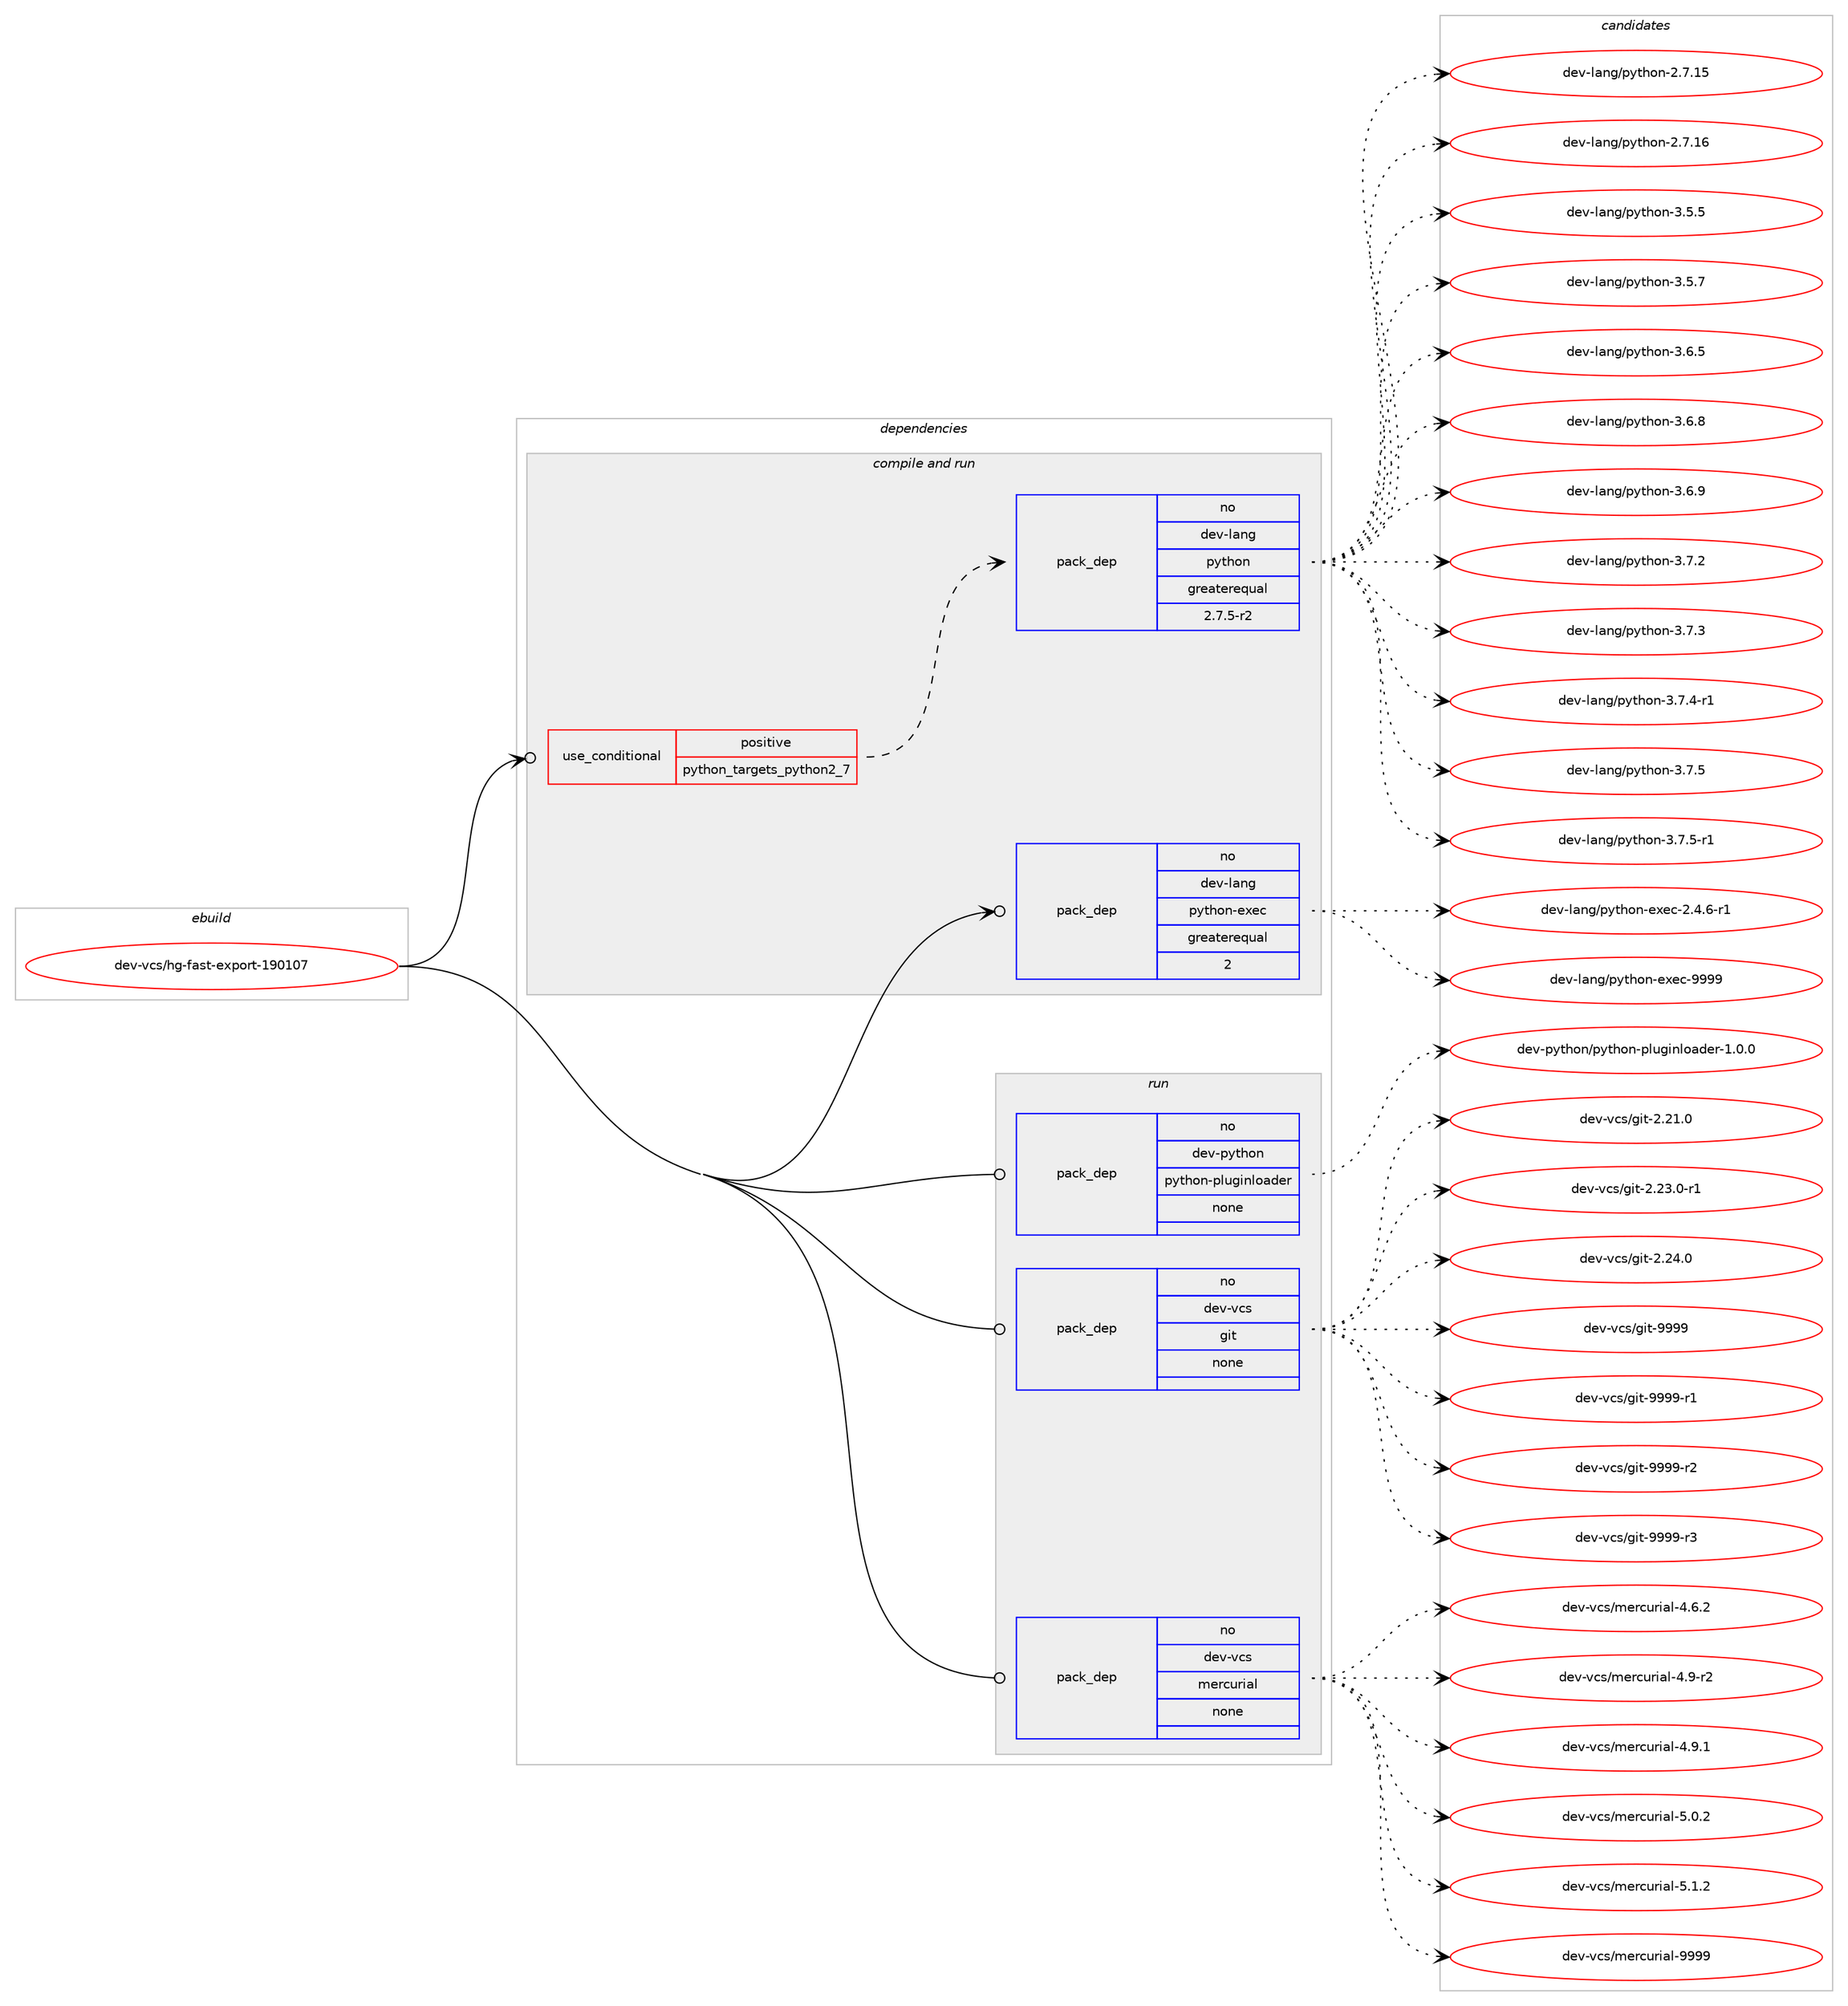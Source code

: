 digraph prolog {

# *************
# Graph options
# *************

newrank=true;
concentrate=true;
compound=true;
graph [rankdir=LR,fontname=Helvetica,fontsize=10,ranksep=1.5];#, ranksep=2.5, nodesep=0.2];
edge  [arrowhead=vee];
node  [fontname=Helvetica,fontsize=10];

# **********
# The ebuild
# **********

subgraph cluster_leftcol {
color=gray;
rank=same;
label=<<i>ebuild</i>>;
id [label="dev-vcs/hg-fast-export-190107", color=red, width=4, href="../dev-vcs/hg-fast-export-190107.svg"];
}

# ****************
# The dependencies
# ****************

subgraph cluster_midcol {
color=gray;
label=<<i>dependencies</i>>;
subgraph cluster_compile {
fillcolor="#eeeeee";
style=filled;
label=<<i>compile</i>>;
}
subgraph cluster_compileandrun {
fillcolor="#eeeeee";
style=filled;
label=<<i>compile and run</i>>;
subgraph cond183914 {
dependency734839 [label=<<TABLE BORDER="0" CELLBORDER="1" CELLSPACING="0" CELLPADDING="4"><TR><TD ROWSPAN="3" CELLPADDING="10">use_conditional</TD></TR><TR><TD>positive</TD></TR><TR><TD>python_targets_python2_7</TD></TR></TABLE>>, shape=none, color=red];
subgraph pack538695 {
dependency734840 [label=<<TABLE BORDER="0" CELLBORDER="1" CELLSPACING="0" CELLPADDING="4" WIDTH="220"><TR><TD ROWSPAN="6" CELLPADDING="30">pack_dep</TD></TR><TR><TD WIDTH="110">no</TD></TR><TR><TD>dev-lang</TD></TR><TR><TD>python</TD></TR><TR><TD>greaterequal</TD></TR><TR><TD>2.7.5-r2</TD></TR></TABLE>>, shape=none, color=blue];
}
dependency734839:e -> dependency734840:w [weight=20,style="dashed",arrowhead="vee"];
}
id:e -> dependency734839:w [weight=20,style="solid",arrowhead="odotvee"];
subgraph pack538696 {
dependency734841 [label=<<TABLE BORDER="0" CELLBORDER="1" CELLSPACING="0" CELLPADDING="4" WIDTH="220"><TR><TD ROWSPAN="6" CELLPADDING="30">pack_dep</TD></TR><TR><TD WIDTH="110">no</TD></TR><TR><TD>dev-lang</TD></TR><TR><TD>python-exec</TD></TR><TR><TD>greaterequal</TD></TR><TR><TD>2</TD></TR></TABLE>>, shape=none, color=blue];
}
id:e -> dependency734841:w [weight=20,style="solid",arrowhead="odotvee"];
}
subgraph cluster_run {
fillcolor="#eeeeee";
style=filled;
label=<<i>run</i>>;
subgraph pack538697 {
dependency734842 [label=<<TABLE BORDER="0" CELLBORDER="1" CELLSPACING="0" CELLPADDING="4" WIDTH="220"><TR><TD ROWSPAN="6" CELLPADDING="30">pack_dep</TD></TR><TR><TD WIDTH="110">no</TD></TR><TR><TD>dev-python</TD></TR><TR><TD>python-pluginloader</TD></TR><TR><TD>none</TD></TR><TR><TD></TD></TR></TABLE>>, shape=none, color=blue];
}
id:e -> dependency734842:w [weight=20,style="solid",arrowhead="odot"];
subgraph pack538698 {
dependency734843 [label=<<TABLE BORDER="0" CELLBORDER="1" CELLSPACING="0" CELLPADDING="4" WIDTH="220"><TR><TD ROWSPAN="6" CELLPADDING="30">pack_dep</TD></TR><TR><TD WIDTH="110">no</TD></TR><TR><TD>dev-vcs</TD></TR><TR><TD>git</TD></TR><TR><TD>none</TD></TR><TR><TD></TD></TR></TABLE>>, shape=none, color=blue];
}
id:e -> dependency734843:w [weight=20,style="solid",arrowhead="odot"];
subgraph pack538699 {
dependency734844 [label=<<TABLE BORDER="0" CELLBORDER="1" CELLSPACING="0" CELLPADDING="4" WIDTH="220"><TR><TD ROWSPAN="6" CELLPADDING="30">pack_dep</TD></TR><TR><TD WIDTH="110">no</TD></TR><TR><TD>dev-vcs</TD></TR><TR><TD>mercurial</TD></TR><TR><TD>none</TD></TR><TR><TD></TD></TR></TABLE>>, shape=none, color=blue];
}
id:e -> dependency734844:w [weight=20,style="solid",arrowhead="odot"];
}
}

# **************
# The candidates
# **************

subgraph cluster_choices {
rank=same;
color=gray;
label=<<i>candidates</i>>;

subgraph choice538695 {
color=black;
nodesep=1;
choice10010111845108971101034711212111610411111045504655464953 [label="dev-lang/python-2.7.15", color=red, width=4,href="../dev-lang/python-2.7.15.svg"];
choice10010111845108971101034711212111610411111045504655464954 [label="dev-lang/python-2.7.16", color=red, width=4,href="../dev-lang/python-2.7.16.svg"];
choice100101118451089711010347112121116104111110455146534653 [label="dev-lang/python-3.5.5", color=red, width=4,href="../dev-lang/python-3.5.5.svg"];
choice100101118451089711010347112121116104111110455146534655 [label="dev-lang/python-3.5.7", color=red, width=4,href="../dev-lang/python-3.5.7.svg"];
choice100101118451089711010347112121116104111110455146544653 [label="dev-lang/python-3.6.5", color=red, width=4,href="../dev-lang/python-3.6.5.svg"];
choice100101118451089711010347112121116104111110455146544656 [label="dev-lang/python-3.6.8", color=red, width=4,href="../dev-lang/python-3.6.8.svg"];
choice100101118451089711010347112121116104111110455146544657 [label="dev-lang/python-3.6.9", color=red, width=4,href="../dev-lang/python-3.6.9.svg"];
choice100101118451089711010347112121116104111110455146554650 [label="dev-lang/python-3.7.2", color=red, width=4,href="../dev-lang/python-3.7.2.svg"];
choice100101118451089711010347112121116104111110455146554651 [label="dev-lang/python-3.7.3", color=red, width=4,href="../dev-lang/python-3.7.3.svg"];
choice1001011184510897110103471121211161041111104551465546524511449 [label="dev-lang/python-3.7.4-r1", color=red, width=4,href="../dev-lang/python-3.7.4-r1.svg"];
choice100101118451089711010347112121116104111110455146554653 [label="dev-lang/python-3.7.5", color=red, width=4,href="../dev-lang/python-3.7.5.svg"];
choice1001011184510897110103471121211161041111104551465546534511449 [label="dev-lang/python-3.7.5-r1", color=red, width=4,href="../dev-lang/python-3.7.5-r1.svg"];
dependency734840:e -> choice10010111845108971101034711212111610411111045504655464953:w [style=dotted,weight="100"];
dependency734840:e -> choice10010111845108971101034711212111610411111045504655464954:w [style=dotted,weight="100"];
dependency734840:e -> choice100101118451089711010347112121116104111110455146534653:w [style=dotted,weight="100"];
dependency734840:e -> choice100101118451089711010347112121116104111110455146534655:w [style=dotted,weight="100"];
dependency734840:e -> choice100101118451089711010347112121116104111110455146544653:w [style=dotted,weight="100"];
dependency734840:e -> choice100101118451089711010347112121116104111110455146544656:w [style=dotted,weight="100"];
dependency734840:e -> choice100101118451089711010347112121116104111110455146544657:w [style=dotted,weight="100"];
dependency734840:e -> choice100101118451089711010347112121116104111110455146554650:w [style=dotted,weight="100"];
dependency734840:e -> choice100101118451089711010347112121116104111110455146554651:w [style=dotted,weight="100"];
dependency734840:e -> choice1001011184510897110103471121211161041111104551465546524511449:w [style=dotted,weight="100"];
dependency734840:e -> choice100101118451089711010347112121116104111110455146554653:w [style=dotted,weight="100"];
dependency734840:e -> choice1001011184510897110103471121211161041111104551465546534511449:w [style=dotted,weight="100"];
}
subgraph choice538696 {
color=black;
nodesep=1;
choice10010111845108971101034711212111610411111045101120101994550465246544511449 [label="dev-lang/python-exec-2.4.6-r1", color=red, width=4,href="../dev-lang/python-exec-2.4.6-r1.svg"];
choice10010111845108971101034711212111610411111045101120101994557575757 [label="dev-lang/python-exec-9999", color=red, width=4,href="../dev-lang/python-exec-9999.svg"];
dependency734841:e -> choice10010111845108971101034711212111610411111045101120101994550465246544511449:w [style=dotted,weight="100"];
dependency734841:e -> choice10010111845108971101034711212111610411111045101120101994557575757:w [style=dotted,weight="100"];
}
subgraph choice538697 {
color=black;
nodesep=1;
choice10010111845112121116104111110471121211161041111104511210811710310511010811197100101114454946484648 [label="dev-python/python-pluginloader-1.0.0", color=red, width=4,href="../dev-python/python-pluginloader-1.0.0.svg"];
dependency734842:e -> choice10010111845112121116104111110471121211161041111104511210811710310511010811197100101114454946484648:w [style=dotted,weight="100"];
}
subgraph choice538698 {
color=black;
nodesep=1;
choice10010111845118991154710310511645504650494648 [label="dev-vcs/git-2.21.0", color=red, width=4,href="../dev-vcs/git-2.21.0.svg"];
choice100101118451189911547103105116455046505146484511449 [label="dev-vcs/git-2.23.0-r1", color=red, width=4,href="../dev-vcs/git-2.23.0-r1.svg"];
choice10010111845118991154710310511645504650524648 [label="dev-vcs/git-2.24.0", color=red, width=4,href="../dev-vcs/git-2.24.0.svg"];
choice1001011184511899115471031051164557575757 [label="dev-vcs/git-9999", color=red, width=4,href="../dev-vcs/git-9999.svg"];
choice10010111845118991154710310511645575757574511449 [label="dev-vcs/git-9999-r1", color=red, width=4,href="../dev-vcs/git-9999-r1.svg"];
choice10010111845118991154710310511645575757574511450 [label="dev-vcs/git-9999-r2", color=red, width=4,href="../dev-vcs/git-9999-r2.svg"];
choice10010111845118991154710310511645575757574511451 [label="dev-vcs/git-9999-r3", color=red, width=4,href="../dev-vcs/git-9999-r3.svg"];
dependency734843:e -> choice10010111845118991154710310511645504650494648:w [style=dotted,weight="100"];
dependency734843:e -> choice100101118451189911547103105116455046505146484511449:w [style=dotted,weight="100"];
dependency734843:e -> choice10010111845118991154710310511645504650524648:w [style=dotted,weight="100"];
dependency734843:e -> choice1001011184511899115471031051164557575757:w [style=dotted,weight="100"];
dependency734843:e -> choice10010111845118991154710310511645575757574511449:w [style=dotted,weight="100"];
dependency734843:e -> choice10010111845118991154710310511645575757574511450:w [style=dotted,weight="100"];
dependency734843:e -> choice10010111845118991154710310511645575757574511451:w [style=dotted,weight="100"];
}
subgraph choice538699 {
color=black;
nodesep=1;
choice1001011184511899115471091011149911711410597108455246544650 [label="dev-vcs/mercurial-4.6.2", color=red, width=4,href="../dev-vcs/mercurial-4.6.2.svg"];
choice1001011184511899115471091011149911711410597108455246574511450 [label="dev-vcs/mercurial-4.9-r2", color=red, width=4,href="../dev-vcs/mercurial-4.9-r2.svg"];
choice1001011184511899115471091011149911711410597108455246574649 [label="dev-vcs/mercurial-4.9.1", color=red, width=4,href="../dev-vcs/mercurial-4.9.1.svg"];
choice1001011184511899115471091011149911711410597108455346484650 [label="dev-vcs/mercurial-5.0.2", color=red, width=4,href="../dev-vcs/mercurial-5.0.2.svg"];
choice1001011184511899115471091011149911711410597108455346494650 [label="dev-vcs/mercurial-5.1.2", color=red, width=4,href="../dev-vcs/mercurial-5.1.2.svg"];
choice10010111845118991154710910111499117114105971084557575757 [label="dev-vcs/mercurial-9999", color=red, width=4,href="../dev-vcs/mercurial-9999.svg"];
dependency734844:e -> choice1001011184511899115471091011149911711410597108455246544650:w [style=dotted,weight="100"];
dependency734844:e -> choice1001011184511899115471091011149911711410597108455246574511450:w [style=dotted,weight="100"];
dependency734844:e -> choice1001011184511899115471091011149911711410597108455246574649:w [style=dotted,weight="100"];
dependency734844:e -> choice1001011184511899115471091011149911711410597108455346484650:w [style=dotted,weight="100"];
dependency734844:e -> choice1001011184511899115471091011149911711410597108455346494650:w [style=dotted,weight="100"];
dependency734844:e -> choice10010111845118991154710910111499117114105971084557575757:w [style=dotted,weight="100"];
}
}

}
